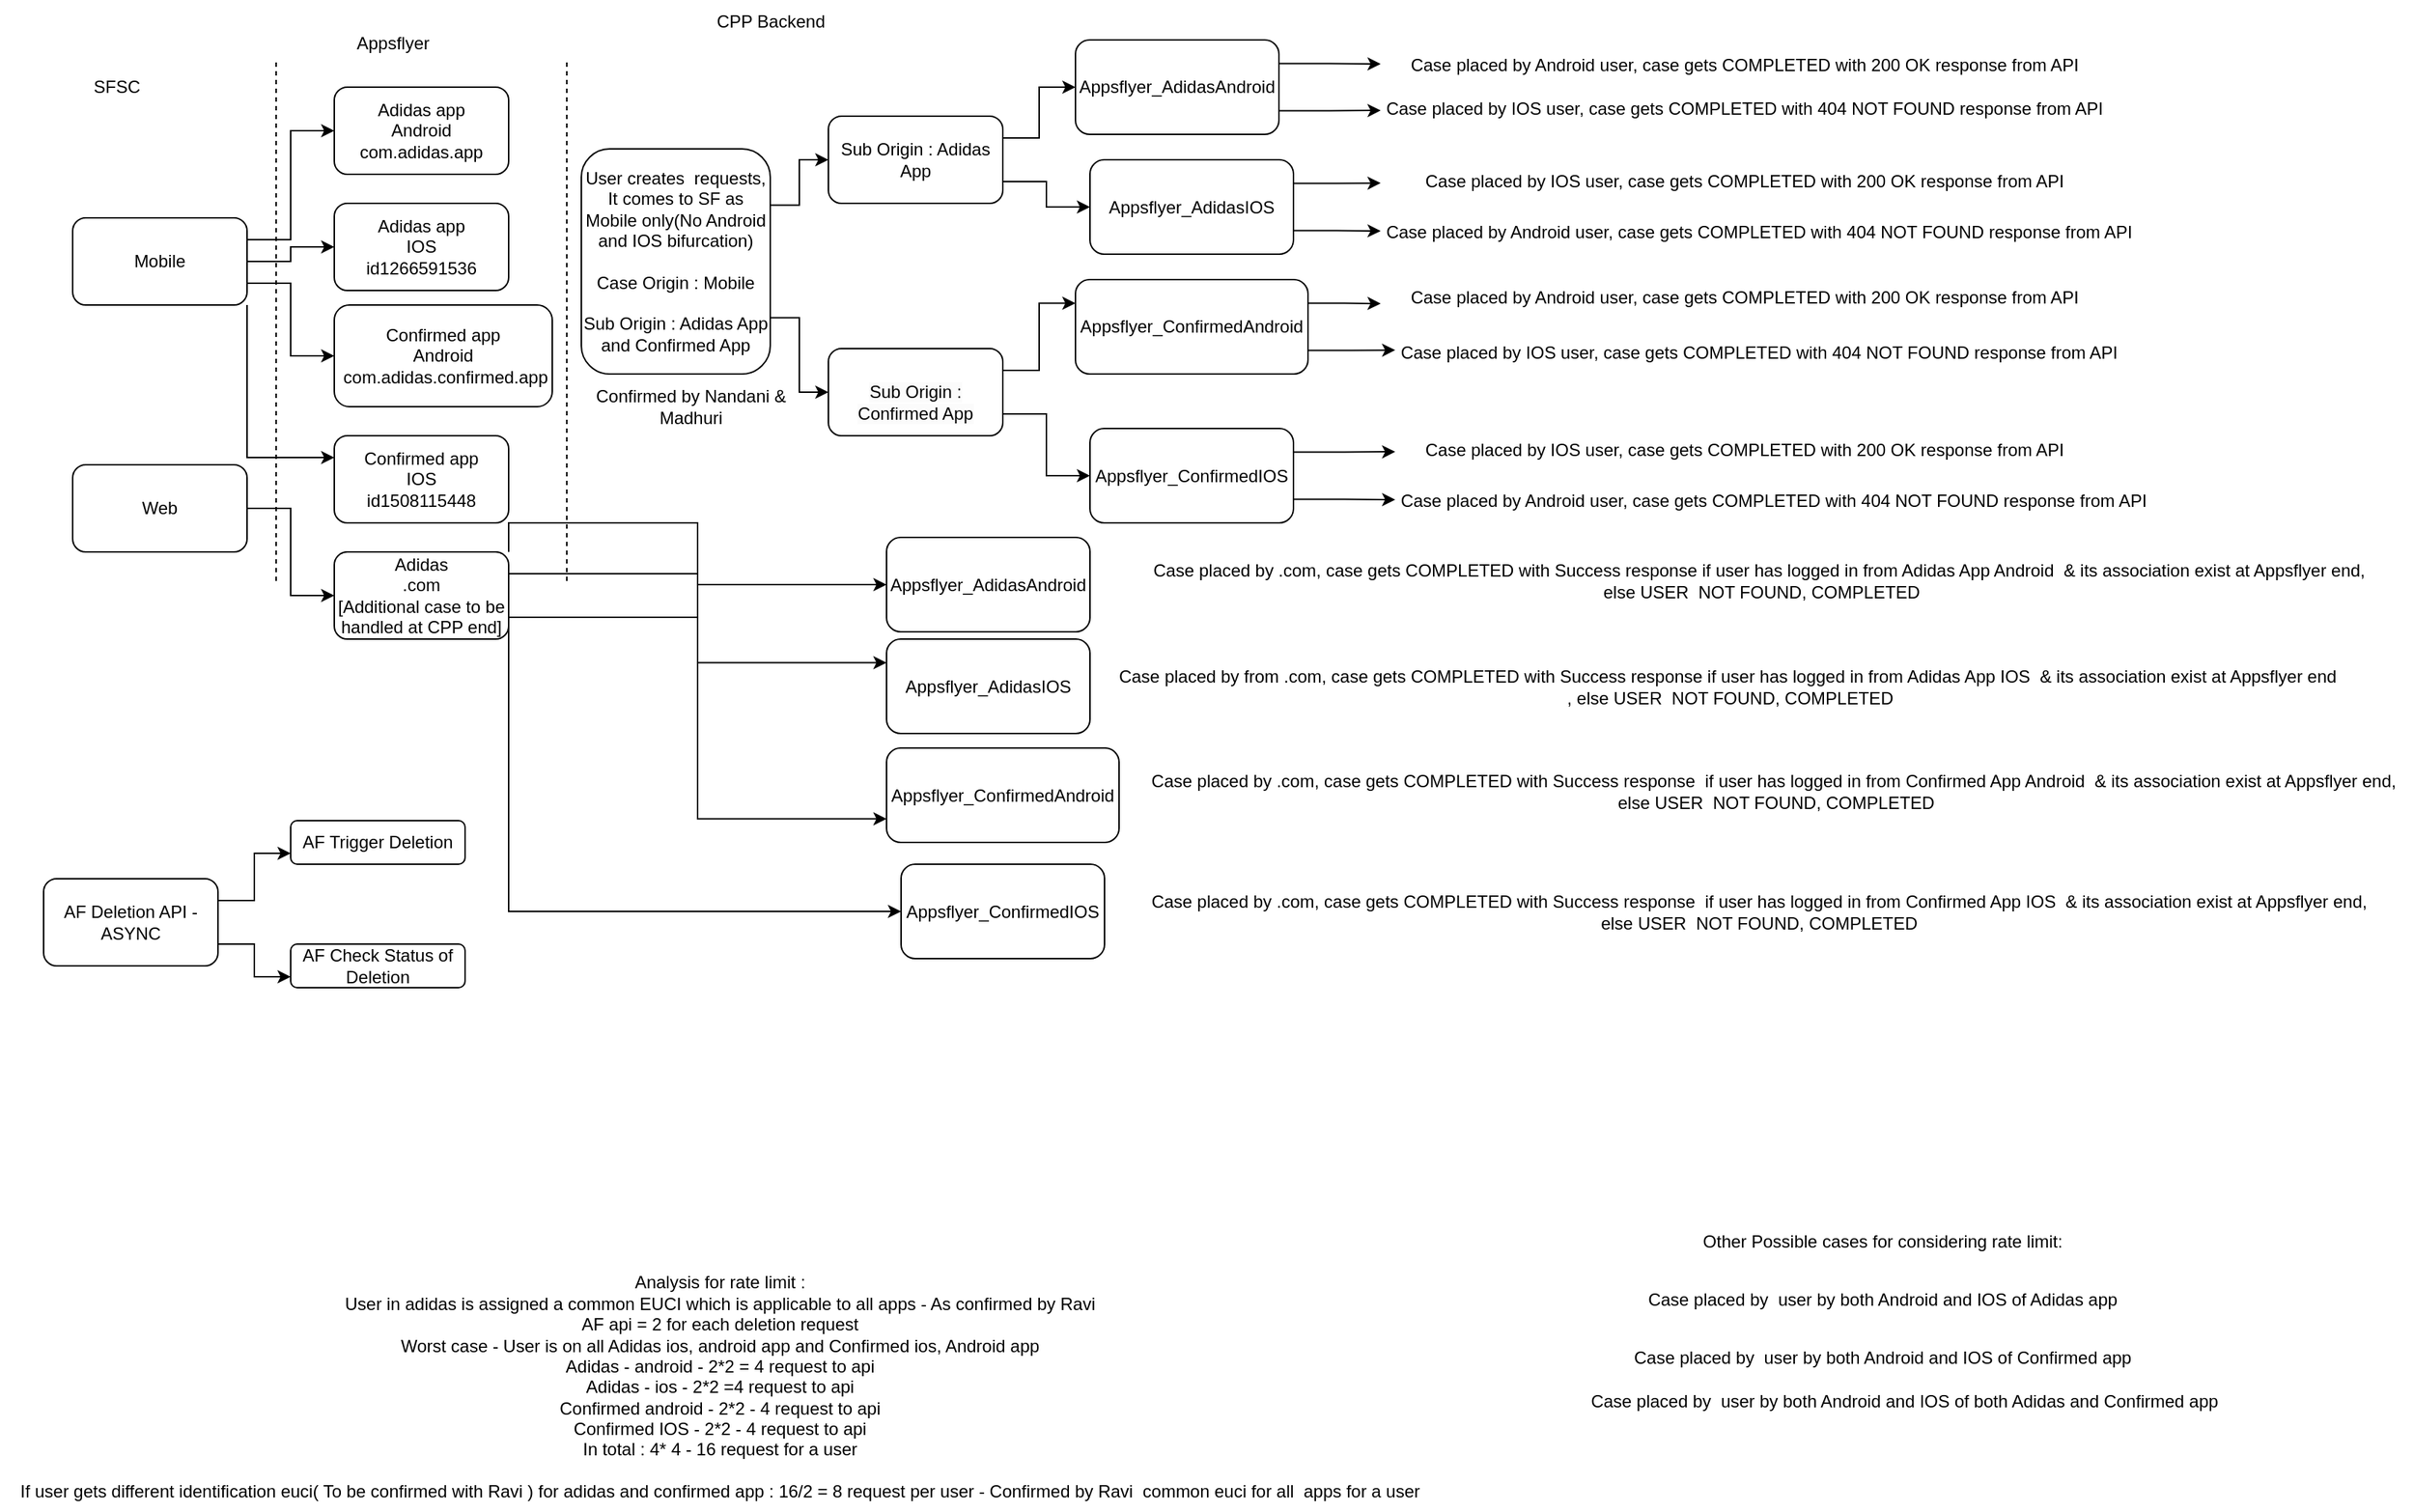 <mxfile version="21.3.7" type="github" pages="2">
  <diagram name="Page-1" id="vQVTWZmMaEB45FMkIQ7d">
    <mxGraphModel dx="2130" dy="1037" grid="1" gridSize="10" guides="1" tooltips="1" connect="1" arrows="1" fold="1" page="1" pageScale="1" pageWidth="3300" pageHeight="4681" math="0" shadow="0">
      <root>
        <mxCell id="0" />
        <mxCell id="1" parent="0" />
        <mxCell id="Y6FfJB46YkExtziJTnNS-12" style="edgeStyle=orthogonalEdgeStyle;rounded=0;orthogonalLoop=1;jettySize=auto;html=1;exitX=1;exitY=0.25;exitDx=0;exitDy=0;entryX=0;entryY=0.5;entryDx=0;entryDy=0;" parent="1" source="Y6FfJB46YkExtziJTnNS-1" target="Y6FfJB46YkExtziJTnNS-4" edge="1">
          <mxGeometry relative="1" as="geometry">
            <mxPoint x="210" y="130" as="targetPoint" />
          </mxGeometry>
        </mxCell>
        <mxCell id="Y6FfJB46YkExtziJTnNS-13" style="edgeStyle=orthogonalEdgeStyle;rounded=0;orthogonalLoop=1;jettySize=auto;html=1;exitX=1;exitY=0.5;exitDx=0;exitDy=0;" parent="1" source="Y6FfJB46YkExtziJTnNS-1" target="Y6FfJB46YkExtziJTnNS-3" edge="1">
          <mxGeometry relative="1" as="geometry" />
        </mxCell>
        <mxCell id="Y6FfJB46YkExtziJTnNS-14" style="edgeStyle=orthogonalEdgeStyle;rounded=0;orthogonalLoop=1;jettySize=auto;html=1;exitX=1;exitY=0.75;exitDx=0;exitDy=0;entryX=0;entryY=0.5;entryDx=0;entryDy=0;" parent="1" source="Y6FfJB46YkExtziJTnNS-1" target="Y6FfJB46YkExtziJTnNS-5" edge="1">
          <mxGeometry relative="1" as="geometry" />
        </mxCell>
        <mxCell id="Y6FfJB46YkExtziJTnNS-15" style="edgeStyle=orthogonalEdgeStyle;rounded=0;orthogonalLoop=1;jettySize=auto;html=1;exitX=1;exitY=1;exitDx=0;exitDy=0;entryX=0;entryY=0.25;entryDx=0;entryDy=0;" parent="1" source="Y6FfJB46YkExtziJTnNS-1" target="Y6FfJB46YkExtziJTnNS-6" edge="1">
          <mxGeometry relative="1" as="geometry" />
        </mxCell>
        <mxCell id="Y6FfJB46YkExtziJTnNS-1" value="Mobile" style="rounded=1;whiteSpace=wrap;html=1;" parent="1" vertex="1">
          <mxGeometry x="60" y="170" width="120" height="60" as="geometry" />
        </mxCell>
        <mxCell id="Y6FfJB46YkExtziJTnNS-16" style="edgeStyle=orthogonalEdgeStyle;rounded=0;orthogonalLoop=1;jettySize=auto;html=1;exitX=1;exitY=0.5;exitDx=0;exitDy=0;" parent="1" source="Y6FfJB46YkExtziJTnNS-2" target="Y6FfJB46YkExtziJTnNS-7" edge="1">
          <mxGeometry relative="1" as="geometry" />
        </mxCell>
        <mxCell id="Y6FfJB46YkExtziJTnNS-2" value="Web" style="rounded=1;whiteSpace=wrap;html=1;" parent="1" vertex="1">
          <mxGeometry x="60" y="340" width="120" height="60" as="geometry" />
        </mxCell>
        <mxCell id="Y6FfJB46YkExtziJTnNS-3" value="Adidas app&lt;br&gt;IOS&lt;br&gt;id1266591536" style="rounded=1;whiteSpace=wrap;html=1;" parent="1" vertex="1">
          <mxGeometry x="240" y="160" width="120" height="60" as="geometry" />
        </mxCell>
        <mxCell id="Y6FfJB46YkExtziJTnNS-4" value="Adidas app&lt;br&gt;Android&lt;br&gt;com.adidas.app" style="rounded=1;whiteSpace=wrap;html=1;" parent="1" vertex="1">
          <mxGeometry x="240" y="80" width="120" height="60" as="geometry" />
        </mxCell>
        <mxCell id="Y6FfJB46YkExtziJTnNS-5" value="Confirmed app&lt;br&gt;Android&lt;br&gt;&amp;nbsp;com.adidas.confirmed.app" style="rounded=1;whiteSpace=wrap;html=1;" parent="1" vertex="1">
          <mxGeometry x="240" y="230" width="150" height="70" as="geometry" />
        </mxCell>
        <mxCell id="Y6FfJB46YkExtziJTnNS-6" value="Confirmed app&lt;br&gt;IOS&lt;br&gt;id1508115448" style="rounded=1;whiteSpace=wrap;html=1;" parent="1" vertex="1">
          <mxGeometry x="240" y="320" width="120" height="60" as="geometry" />
        </mxCell>
        <mxCell id="pKRV5UQxoQtMh8vTWJYj-8" style="edgeStyle=orthogonalEdgeStyle;rounded=0;orthogonalLoop=1;jettySize=auto;html=1;exitX=1;exitY=0;exitDx=0;exitDy=0;entryX=0;entryY=0.5;entryDx=0;entryDy=0;" edge="1" parent="1" source="Y6FfJB46YkExtziJTnNS-7" target="pKRV5UQxoQtMh8vTWJYj-3">
          <mxGeometry relative="1" as="geometry" />
        </mxCell>
        <mxCell id="pKRV5UQxoQtMh8vTWJYj-9" style="edgeStyle=orthogonalEdgeStyle;rounded=0;orthogonalLoop=1;jettySize=auto;html=1;exitX=1;exitY=0.25;exitDx=0;exitDy=0;entryX=0;entryY=0.25;entryDx=0;entryDy=0;" edge="1" parent="1" source="Y6FfJB46YkExtziJTnNS-7" target="pKRV5UQxoQtMh8vTWJYj-4">
          <mxGeometry relative="1" as="geometry" />
        </mxCell>
        <mxCell id="pKRV5UQxoQtMh8vTWJYj-10" style="edgeStyle=orthogonalEdgeStyle;rounded=0;orthogonalLoop=1;jettySize=auto;html=1;exitX=1;exitY=0.75;exitDx=0;exitDy=0;entryX=0;entryY=0.75;entryDx=0;entryDy=0;" edge="1" parent="1" source="Y6FfJB46YkExtziJTnNS-7" target="pKRV5UQxoQtMh8vTWJYj-5">
          <mxGeometry relative="1" as="geometry" />
        </mxCell>
        <mxCell id="pKRV5UQxoQtMh8vTWJYj-11" style="edgeStyle=orthogonalEdgeStyle;rounded=0;orthogonalLoop=1;jettySize=auto;html=1;entryX=0;entryY=0.5;entryDx=0;entryDy=0;" edge="1" parent="1" target="pKRV5UQxoQtMh8vTWJYj-6">
          <mxGeometry relative="1" as="geometry">
            <mxPoint x="360" y="430" as="sourcePoint" />
            <Array as="points">
              <mxPoint x="360" y="647" />
            </Array>
          </mxGeometry>
        </mxCell>
        <mxCell id="Y6FfJB46YkExtziJTnNS-7" value="Adidas&lt;br&gt;.com&lt;br&gt;[Additional case to be handled at CPP end]" style="rounded=1;whiteSpace=wrap;html=1;" parent="1" vertex="1">
          <mxGeometry x="240" y="400" width="120" height="60" as="geometry" />
        </mxCell>
        <mxCell id="Y6FfJB46YkExtziJTnNS-57" style="edgeStyle=orthogonalEdgeStyle;rounded=0;orthogonalLoop=1;jettySize=auto;html=1;exitX=1;exitY=0.25;exitDx=0;exitDy=0;" parent="1" source="Y6FfJB46YkExtziJTnNS-11" edge="1">
          <mxGeometry relative="1" as="geometry">
            <mxPoint x="960" y="64" as="targetPoint" />
          </mxGeometry>
        </mxCell>
        <mxCell id="Y6FfJB46YkExtziJTnNS-59" style="edgeStyle=orthogonalEdgeStyle;rounded=0;orthogonalLoop=1;jettySize=auto;html=1;exitX=1;exitY=0.75;exitDx=0;exitDy=0;" parent="1" source="Y6FfJB46YkExtziJTnNS-11" edge="1">
          <mxGeometry relative="1" as="geometry">
            <mxPoint x="960" y="96" as="targetPoint" />
          </mxGeometry>
        </mxCell>
        <mxCell id="Y6FfJB46YkExtziJTnNS-11" value="Appsflyer_AdidasAndroid" style="rounded=1;whiteSpace=wrap;html=1;" parent="1" vertex="1">
          <mxGeometry x="750" y="47.5" width="140" height="65" as="geometry" />
        </mxCell>
        <mxCell id="Y6FfJB46YkExtziJTnNS-18" value="SFSC" style="text;html=1;align=center;verticalAlign=middle;resizable=0;points=[];autosize=1;strokeColor=none;fillColor=none;" parent="1" vertex="1">
          <mxGeometry x="60" y="65" width="60" height="30" as="geometry" />
        </mxCell>
        <mxCell id="Y6FfJB46YkExtziJTnNS-19" value="Appsflyer" style="text;html=1;align=center;verticalAlign=middle;resizable=0;points=[];autosize=1;strokeColor=none;fillColor=none;" parent="1" vertex="1">
          <mxGeometry x="245" y="35" width="70" height="30" as="geometry" />
        </mxCell>
        <mxCell id="Y6FfJB46YkExtziJTnNS-20" value="CPP Backend" style="text;html=1;align=center;verticalAlign=middle;resizable=0;points=[];autosize=1;strokeColor=none;fillColor=none;" parent="1" vertex="1">
          <mxGeometry x="490" y="20" width="100" height="30" as="geometry" />
        </mxCell>
        <mxCell id="Y6FfJB46YkExtziJTnNS-61" style="edgeStyle=orthogonalEdgeStyle;rounded=0;orthogonalLoop=1;jettySize=auto;html=1;exitX=1;exitY=0.25;exitDx=0;exitDy=0;" parent="1" source="Y6FfJB46YkExtziJTnNS-21" edge="1">
          <mxGeometry relative="1" as="geometry">
            <mxPoint x="960" y="146" as="targetPoint" />
          </mxGeometry>
        </mxCell>
        <mxCell id="Y6FfJB46YkExtziJTnNS-62" style="edgeStyle=orthogonalEdgeStyle;rounded=0;orthogonalLoop=1;jettySize=auto;html=1;exitX=1;exitY=0.75;exitDx=0;exitDy=0;" parent="1" source="Y6FfJB46YkExtziJTnNS-21" edge="1">
          <mxGeometry relative="1" as="geometry">
            <mxPoint x="960" y="179" as="targetPoint" />
          </mxGeometry>
        </mxCell>
        <mxCell id="Y6FfJB46YkExtziJTnNS-21" value="Appsflyer_AdidasIOS" style="rounded=1;whiteSpace=wrap;html=1;" parent="1" vertex="1">
          <mxGeometry x="760" y="130" width="140" height="65" as="geometry" />
        </mxCell>
        <mxCell id="Y6FfJB46YkExtziJTnNS-63" style="edgeStyle=orthogonalEdgeStyle;rounded=0;orthogonalLoop=1;jettySize=auto;html=1;exitX=1;exitY=0.25;exitDx=0;exitDy=0;" parent="1" source="Y6FfJB46YkExtziJTnNS-22" edge="1">
          <mxGeometry relative="1" as="geometry">
            <mxPoint x="960" y="229" as="targetPoint" />
          </mxGeometry>
        </mxCell>
        <mxCell id="Y6FfJB46YkExtziJTnNS-64" style="edgeStyle=orthogonalEdgeStyle;rounded=0;orthogonalLoop=1;jettySize=auto;html=1;exitX=1;exitY=0.75;exitDx=0;exitDy=0;" parent="1" source="Y6FfJB46YkExtziJTnNS-22" edge="1">
          <mxGeometry relative="1" as="geometry">
            <mxPoint x="970" y="261" as="targetPoint" />
          </mxGeometry>
        </mxCell>
        <mxCell id="Y6FfJB46YkExtziJTnNS-22" value="Appsflyer_ConfirmedAndroid" style="rounded=1;whiteSpace=wrap;html=1;" parent="1" vertex="1">
          <mxGeometry x="750" y="212.5" width="160" height="65" as="geometry" />
        </mxCell>
        <mxCell id="Y6FfJB46YkExtziJTnNS-65" style="edgeStyle=orthogonalEdgeStyle;rounded=0;orthogonalLoop=1;jettySize=auto;html=1;exitX=1;exitY=0.25;exitDx=0;exitDy=0;" parent="1" source="Y6FfJB46YkExtziJTnNS-23" edge="1">
          <mxGeometry relative="1" as="geometry">
            <mxPoint x="970" y="331" as="targetPoint" />
          </mxGeometry>
        </mxCell>
        <mxCell id="Y6FfJB46YkExtziJTnNS-66" style="edgeStyle=orthogonalEdgeStyle;rounded=0;orthogonalLoop=1;jettySize=auto;html=1;exitX=1;exitY=0.75;exitDx=0;exitDy=0;" parent="1" source="Y6FfJB46YkExtziJTnNS-23" edge="1">
          <mxGeometry relative="1" as="geometry">
            <mxPoint x="970" y="364" as="targetPoint" />
          </mxGeometry>
        </mxCell>
        <mxCell id="Y6FfJB46YkExtziJTnNS-23" value="Appsflyer_ConfirmedIOS" style="rounded=1;whiteSpace=wrap;html=1;" parent="1" vertex="1">
          <mxGeometry x="760" y="315" width="140" height="65" as="geometry" />
        </mxCell>
        <mxCell id="Y6FfJB46YkExtziJTnNS-46" value="" style="endArrow=none;dashed=1;html=1;rounded=0;" parent="1" edge="1">
          <mxGeometry width="50" height="50" relative="1" as="geometry">
            <mxPoint x="200" y="420" as="sourcePoint" />
            <mxPoint x="200" y="60" as="targetPoint" />
          </mxGeometry>
        </mxCell>
        <mxCell id="Y6FfJB46YkExtziJTnNS-47" value="" style="endArrow=none;dashed=1;html=1;rounded=0;" parent="1" edge="1">
          <mxGeometry width="50" height="50" relative="1" as="geometry">
            <mxPoint x="400" y="420" as="sourcePoint" />
            <mxPoint x="400" y="60" as="targetPoint" />
          </mxGeometry>
        </mxCell>
        <mxCell id="Y6FfJB46YkExtziJTnNS-55" style="edgeStyle=orthogonalEdgeStyle;rounded=0;orthogonalLoop=1;jettySize=auto;html=1;exitX=1;exitY=0.25;exitDx=0;exitDy=0;entryX=0;entryY=0.5;entryDx=0;entryDy=0;" parent="1" source="Y6FfJB46YkExtziJTnNS-48" target="Y6FfJB46YkExtziJTnNS-49" edge="1">
          <mxGeometry relative="1" as="geometry" />
        </mxCell>
        <mxCell id="Y6FfJB46YkExtziJTnNS-56" style="edgeStyle=orthogonalEdgeStyle;rounded=0;orthogonalLoop=1;jettySize=auto;html=1;exitX=1;exitY=0.75;exitDx=0;exitDy=0;entryX=0;entryY=0.5;entryDx=0;entryDy=0;" parent="1" source="Y6FfJB46YkExtziJTnNS-48" target="Y6FfJB46YkExtziJTnNS-50" edge="1">
          <mxGeometry relative="1" as="geometry" />
        </mxCell>
        <mxCell id="Y6FfJB46YkExtziJTnNS-48" value="User creates&amp;nbsp; requests, It comes to SF as Mobile only(No Android and IOS bifurcation)&lt;br&gt;&lt;br&gt;Case Origin : Mobile&lt;br&gt;&lt;br&gt;Sub Origin : Adidas App&lt;br&gt;and Confirmed App" style="rounded=1;whiteSpace=wrap;html=1;" parent="1" vertex="1">
          <mxGeometry x="410" y="122.5" width="130" height="155" as="geometry" />
        </mxCell>
        <mxCell id="Y6FfJB46YkExtziJTnNS-51" style="edgeStyle=orthogonalEdgeStyle;rounded=0;orthogonalLoop=1;jettySize=auto;html=1;exitX=1;exitY=0.25;exitDx=0;exitDy=0;entryX=0;entryY=0.5;entryDx=0;entryDy=0;" parent="1" source="Y6FfJB46YkExtziJTnNS-49" target="Y6FfJB46YkExtziJTnNS-11" edge="1">
          <mxGeometry relative="1" as="geometry" />
        </mxCell>
        <mxCell id="Y6FfJB46YkExtziJTnNS-52" style="edgeStyle=orthogonalEdgeStyle;rounded=0;orthogonalLoop=1;jettySize=auto;html=1;exitX=1;exitY=0.75;exitDx=0;exitDy=0;" parent="1" source="Y6FfJB46YkExtziJTnNS-49" target="Y6FfJB46YkExtziJTnNS-21" edge="1">
          <mxGeometry relative="1" as="geometry" />
        </mxCell>
        <mxCell id="Y6FfJB46YkExtziJTnNS-49" value="Sub Origin : Adidas App" style="rounded=1;whiteSpace=wrap;html=1;" parent="1" vertex="1">
          <mxGeometry x="580" y="100" width="120" height="60" as="geometry" />
        </mxCell>
        <mxCell id="Y6FfJB46YkExtziJTnNS-53" style="edgeStyle=orthogonalEdgeStyle;rounded=0;orthogonalLoop=1;jettySize=auto;html=1;exitX=1;exitY=0.25;exitDx=0;exitDy=0;entryX=0;entryY=0.25;entryDx=0;entryDy=0;" parent="1" source="Y6FfJB46YkExtziJTnNS-50" target="Y6FfJB46YkExtziJTnNS-22" edge="1">
          <mxGeometry relative="1" as="geometry" />
        </mxCell>
        <mxCell id="Y6FfJB46YkExtziJTnNS-54" style="edgeStyle=orthogonalEdgeStyle;rounded=0;orthogonalLoop=1;jettySize=auto;html=1;exitX=1;exitY=0.75;exitDx=0;exitDy=0;entryX=0;entryY=0.5;entryDx=0;entryDy=0;" parent="1" source="Y6FfJB46YkExtziJTnNS-50" target="Y6FfJB46YkExtziJTnNS-23" edge="1">
          <mxGeometry relative="1" as="geometry" />
        </mxCell>
        <mxCell id="Y6FfJB46YkExtziJTnNS-50" value="&lt;br&gt;&lt;span style=&quot;color: rgb(0, 0, 0); font-family: Helvetica; font-size: 12px; font-style: normal; font-variant-ligatures: normal; font-variant-caps: normal; font-weight: 400; letter-spacing: normal; orphans: 2; text-align: center; text-indent: 0px; text-transform: none; widows: 2; word-spacing: 0px; -webkit-text-stroke-width: 0px; background-color: rgb(251, 251, 251); text-decoration-thickness: initial; text-decoration-style: initial; text-decoration-color: initial; float: none; display: inline !important;&quot;&gt;Sub Origin : Confirmed App&lt;/span&gt;&lt;br&gt;" style="rounded=1;whiteSpace=wrap;html=1;" parent="1" vertex="1">
          <mxGeometry x="580" y="260" width="120" height="60" as="geometry" />
        </mxCell>
        <mxCell id="Y6FfJB46YkExtziJTnNS-67" value="Case placed by Android user, case gets COMPLETED with 200 OK response from API" style="text;html=1;align=center;verticalAlign=middle;resizable=0;points=[];autosize=1;strokeColor=none;fillColor=none;" parent="1" vertex="1">
          <mxGeometry x="970" y="50" width="480" height="30" as="geometry" />
        </mxCell>
        <mxCell id="Y6FfJB46YkExtziJTnNS-68" value="Case placed by IOS user, case gets COMPLETED with 404 NOT FOUND response from API" style="text;html=1;align=center;verticalAlign=middle;resizable=0;points=[];autosize=1;strokeColor=none;fillColor=none;" parent="1" vertex="1">
          <mxGeometry x="950" y="80" width="520" height="30" as="geometry" />
        </mxCell>
        <mxCell id="Y6FfJB46YkExtziJTnNS-69" value="Case placed by Android user, case gets COMPLETED with 200 OK response from API" style="text;html=1;align=center;verticalAlign=middle;resizable=0;points=[];autosize=1;strokeColor=none;fillColor=none;" parent="1" vertex="1">
          <mxGeometry x="970" y="210" width="480" height="30" as="geometry" />
        </mxCell>
        <mxCell id="Y6FfJB46YkExtziJTnNS-70" value="Case placed by IOS user, case gets COMPLETED with 200 OK response from API" style="text;html=1;align=center;verticalAlign=middle;resizable=0;points=[];autosize=1;strokeColor=none;fillColor=none;" parent="1" vertex="1">
          <mxGeometry x="980" y="130" width="460" height="30" as="geometry" />
        </mxCell>
        <mxCell id="Y6FfJB46YkExtziJTnNS-71" value="Case placed by IOS user, case gets COMPLETED with 200 OK response from API" style="text;html=1;align=center;verticalAlign=middle;resizable=0;points=[];autosize=1;strokeColor=none;fillColor=none;" parent="1" vertex="1">
          <mxGeometry x="980" y="315" width="460" height="30" as="geometry" />
        </mxCell>
        <mxCell id="Y6FfJB46YkExtziJTnNS-72" value="Case placed by Android user, case gets COMPLETED with 404 NOT FOUND response from API" style="text;html=1;align=center;verticalAlign=middle;resizable=0;points=[];autosize=1;strokeColor=none;fillColor=none;" parent="1" vertex="1">
          <mxGeometry x="950" y="165" width="540" height="30" as="geometry" />
        </mxCell>
        <mxCell id="Y6FfJB46YkExtziJTnNS-73" value="Case placed by IOS user, case gets COMPLETED with 404 NOT FOUND response from API" style="text;html=1;align=center;verticalAlign=middle;resizable=0;points=[];autosize=1;strokeColor=none;fillColor=none;" parent="1" vertex="1">
          <mxGeometry x="960" y="247.5" width="520" height="30" as="geometry" />
        </mxCell>
        <mxCell id="Y6FfJB46YkExtziJTnNS-74" value="Case placed by Android user, case gets COMPLETED with 404 NOT FOUND response from API" style="text;html=1;align=center;verticalAlign=middle;resizable=0;points=[];autosize=1;strokeColor=none;fillColor=none;" parent="1" vertex="1">
          <mxGeometry x="960" y="350" width="540" height="30" as="geometry" />
        </mxCell>
        <mxCell id="Y6FfJB46YkExtziJTnNS-75" value="Case placed by&amp;nbsp; user by both Android and IOS of Adidas app" style="text;html=1;align=center;verticalAlign=middle;resizable=0;points=[];autosize=1;strokeColor=none;fillColor=none;" parent="1" vertex="1">
          <mxGeometry x="1130" y="900" width="350" height="30" as="geometry" />
        </mxCell>
        <mxCell id="Y6FfJB46YkExtziJTnNS-76" value="Case placed by&amp;nbsp; user by both Android and IOS of Confirmed app" style="text;html=1;align=center;verticalAlign=middle;resizable=0;points=[];autosize=1;strokeColor=none;fillColor=none;" parent="1" vertex="1">
          <mxGeometry x="1120" y="940" width="370" height="30" as="geometry" />
        </mxCell>
        <mxCell id="Y6FfJB46YkExtziJTnNS-77" value="Case placed by&amp;nbsp; user by both Android and IOS of both Adidas and Confirmed app" style="text;html=1;align=center;verticalAlign=middle;resizable=0;points=[];autosize=1;strokeColor=none;fillColor=none;" parent="1" vertex="1">
          <mxGeometry x="1090" y="970" width="460" height="30" as="geometry" />
        </mxCell>
        <mxCell id="Y6FfJB46YkExtziJTnNS-78" value="Other Possible cases for considering rate limit:" style="text;html=1;align=center;verticalAlign=middle;resizable=0;points=[];autosize=1;strokeColor=none;fillColor=none;" parent="1" vertex="1">
          <mxGeometry x="1170" y="860" width="270" height="30" as="geometry" />
        </mxCell>
        <mxCell id="Y6FfJB46YkExtziJTnNS-81" value="AF Trigger Deletion" style="rounded=1;whiteSpace=wrap;html=1;" parent="1" vertex="1">
          <mxGeometry x="210" y="585" width="120" height="30" as="geometry" />
        </mxCell>
        <mxCell id="Y6FfJB46YkExtziJTnNS-82" value="AF Check Status of Deletion" style="rounded=1;whiteSpace=wrap;html=1;" parent="1" vertex="1">
          <mxGeometry x="210" y="670" width="120" height="30" as="geometry" />
        </mxCell>
        <mxCell id="Y6FfJB46YkExtziJTnNS-84" style="edgeStyle=orthogonalEdgeStyle;rounded=0;orthogonalLoop=1;jettySize=auto;html=1;exitX=1;exitY=0.25;exitDx=0;exitDy=0;entryX=0;entryY=0.75;entryDx=0;entryDy=0;" parent="1" source="Y6FfJB46YkExtziJTnNS-83" target="Y6FfJB46YkExtziJTnNS-81" edge="1">
          <mxGeometry relative="1" as="geometry" />
        </mxCell>
        <mxCell id="Y6FfJB46YkExtziJTnNS-85" style="edgeStyle=orthogonalEdgeStyle;rounded=0;orthogonalLoop=1;jettySize=auto;html=1;exitX=1;exitY=0.75;exitDx=0;exitDy=0;entryX=0;entryY=0.75;entryDx=0;entryDy=0;" parent="1" source="Y6FfJB46YkExtziJTnNS-83" target="Y6FfJB46YkExtziJTnNS-82" edge="1">
          <mxGeometry relative="1" as="geometry" />
        </mxCell>
        <mxCell id="Y6FfJB46YkExtziJTnNS-83" value="AF Deletion API - ASYNC" style="rounded=1;whiteSpace=wrap;html=1;" parent="1" vertex="1">
          <mxGeometry x="40" y="625" width="120" height="60" as="geometry" />
        </mxCell>
        <mxCell id="Y6FfJB46YkExtziJTnNS-86" value="Analysis for rate limit :&lt;br&gt;User in adidas is assigned a common EUCI which is applicable to all apps - As confirmed by Ravi&lt;br&gt;AF api = 2 for each deletion request&lt;br&gt;Worst case - User is on all Adidas ios, android app and Confirmed ios, Android app&lt;br&gt;Adidas - android - 2*2 = 4 request to api&lt;br&gt;Adidas - ios - 2*2 =4 request to api&lt;br&gt;Confirmed android - 2*2 - 4 request to api&lt;br&gt;Confirmed IOS - 2*2 - 4 request to api&lt;br&gt;In total : 4* 4 - 16 request for a user&lt;br&gt;&lt;br&gt;If user gets different identification euci( To be confirmed with Ravi ) for adidas and confirmed app : 16/2 = 8 request per user - Confirmed by Ravi&amp;nbsp; common euci for all&amp;nbsp; apps for a user" style="text;html=1;align=center;verticalAlign=middle;resizable=0;points=[];autosize=1;strokeColor=none;fillColor=none;" parent="1" vertex="1">
          <mxGeometry x="10" y="890" width="990" height="170" as="geometry" />
        </mxCell>
        <mxCell id="Y6FfJB46YkExtziJTnNS-87" value="Confirmed by Nandani &amp;amp;&lt;br&gt;Madhuri" style="text;html=1;align=center;verticalAlign=middle;resizable=0;points=[];autosize=1;strokeColor=none;fillColor=none;" parent="1" vertex="1">
          <mxGeometry x="410" y="280" width="150" height="40" as="geometry" />
        </mxCell>
        <mxCell id="pKRV5UQxoQtMh8vTWJYj-3" value="Appsflyer_AdidasAndroid" style="rounded=1;whiteSpace=wrap;html=1;" vertex="1" parent="1">
          <mxGeometry x="620" y="390" width="140" height="65" as="geometry" />
        </mxCell>
        <mxCell id="pKRV5UQxoQtMh8vTWJYj-4" value="Appsflyer_AdidasIOS" style="rounded=1;whiteSpace=wrap;html=1;" vertex="1" parent="1">
          <mxGeometry x="620" y="460" width="140" height="65" as="geometry" />
        </mxCell>
        <mxCell id="pKRV5UQxoQtMh8vTWJYj-5" value="Appsflyer_ConfirmedAndroid" style="rounded=1;whiteSpace=wrap;html=1;" vertex="1" parent="1">
          <mxGeometry x="620" y="535" width="160" height="65" as="geometry" />
        </mxCell>
        <mxCell id="pKRV5UQxoQtMh8vTWJYj-6" value="Appsflyer_ConfirmedIOS" style="rounded=1;whiteSpace=wrap;html=1;" vertex="1" parent="1">
          <mxGeometry x="630" y="615" width="140" height="65" as="geometry" />
        </mxCell>
        <mxCell id="pKRV5UQxoQtMh8vTWJYj-12" value="Case placed by .com, case gets COMPLETED with Success response if user has logged in from Adidas App Android&amp;nbsp; &amp;amp; its association exist at Appsflyer end,&lt;br&gt;&amp;nbsp;else USER&amp;nbsp; NOT FOUND, COMPLETED" style="text;html=1;align=center;verticalAlign=middle;resizable=0;points=[];autosize=1;strokeColor=none;fillColor=none;" vertex="1" parent="1">
          <mxGeometry x="790" y="400" width="860" height="40" as="geometry" />
        </mxCell>
        <mxCell id="pKRV5UQxoQtMh8vTWJYj-15" value="Case placed by from .com, case gets COMPLETED with Success response&amp;nbsp;if user has logged in from Adidas App IOS&amp;nbsp; &amp;amp; its association exist at Appsflyer end&amp;nbsp;&lt;br&gt;, else USER&amp;nbsp; NOT FOUND, COMPLETED" style="text;html=1;align=center;verticalAlign=middle;resizable=0;points=[];autosize=1;strokeColor=none;fillColor=none;" vertex="1" parent="1">
          <mxGeometry x="770" y="472.5" width="860" height="40" as="geometry" />
        </mxCell>
        <mxCell id="pKRV5UQxoQtMh8vTWJYj-16" value="Case placed by .com, case gets COMPLETED with Success response&amp;nbsp;&amp;nbsp;if user has logged in from Confirmed App Android&amp;nbsp; &amp;amp; its association exist at Appsflyer end,&lt;br&gt;&amp;nbsp;else USER&amp;nbsp; NOT FOUND, COMPLETED" style="text;html=1;align=center;verticalAlign=middle;resizable=0;points=[];autosize=1;strokeColor=none;fillColor=none;" vertex="1" parent="1">
          <mxGeometry x="790" y="545" width="880" height="40" as="geometry" />
        </mxCell>
        <mxCell id="pKRV5UQxoQtMh8vTWJYj-17" value="Case placed by .com, case gets COMPLETED with Success response&amp;nbsp;&amp;nbsp;if user has logged in from Confirmed App IOS&amp;nbsp; &amp;amp; its association exist at Appsflyer end, &lt;br&gt;else USER&amp;nbsp; NOT FOUND, COMPLETED" style="text;html=1;align=center;verticalAlign=middle;resizable=0;points=[];autosize=1;strokeColor=none;fillColor=none;" vertex="1" parent="1">
          <mxGeometry x="790" y="627.5" width="860" height="40" as="geometry" />
        </mxCell>
      </root>
    </mxGraphModel>
  </diagram>
  <diagram name="Final Appsflyer design" id="Moe16UgiJNLYZEZBSmC4">
    <mxGraphModel dx="1034" dy="438" grid="1" gridSize="10" guides="1" tooltips="1" connect="1" arrows="1" fold="1" page="1" pageScale="1" pageWidth="3300" pageHeight="4681" math="0" shadow="0">
      <root>
        <mxCell id="uZLCGt_oduSW7A42QKh0-0" />
        <mxCell id="uZLCGt_oduSW7A42QKh0-1" parent="uZLCGt_oduSW7A42QKh0-0" />
        <mxCell id="uZLCGt_oduSW7A42QKh0-2" style="edgeStyle=orthogonalEdgeStyle;rounded=0;orthogonalLoop=1;jettySize=auto;html=1;exitX=1;exitY=0.25;exitDx=0;exitDy=0;entryX=0;entryY=0.5;entryDx=0;entryDy=0;" edge="1" parent="uZLCGt_oduSW7A42QKh0-1" source="uZLCGt_oduSW7A42QKh0-6" target="uZLCGt_oduSW7A42QKh0-10">
          <mxGeometry relative="1" as="geometry">
            <mxPoint x="210" y="130" as="targetPoint" />
          </mxGeometry>
        </mxCell>
        <mxCell id="uZLCGt_oduSW7A42QKh0-3" style="edgeStyle=orthogonalEdgeStyle;rounded=0;orthogonalLoop=1;jettySize=auto;html=1;exitX=1;exitY=0.5;exitDx=0;exitDy=0;" edge="1" parent="uZLCGt_oduSW7A42QKh0-1" source="uZLCGt_oduSW7A42QKh0-6" target="uZLCGt_oduSW7A42QKh0-9">
          <mxGeometry relative="1" as="geometry" />
        </mxCell>
        <mxCell id="uZLCGt_oduSW7A42QKh0-4" style="edgeStyle=orthogonalEdgeStyle;rounded=0;orthogonalLoop=1;jettySize=auto;html=1;exitX=1;exitY=0.75;exitDx=0;exitDy=0;entryX=0;entryY=0.5;entryDx=0;entryDy=0;" edge="1" parent="uZLCGt_oduSW7A42QKh0-1" source="uZLCGt_oduSW7A42QKh0-6" target="uZLCGt_oduSW7A42QKh0-11">
          <mxGeometry relative="1" as="geometry" />
        </mxCell>
        <mxCell id="uZLCGt_oduSW7A42QKh0-5" style="edgeStyle=orthogonalEdgeStyle;rounded=0;orthogonalLoop=1;jettySize=auto;html=1;exitX=1;exitY=1;exitDx=0;exitDy=0;entryX=0;entryY=0.25;entryDx=0;entryDy=0;" edge="1" parent="uZLCGt_oduSW7A42QKh0-1" source="uZLCGt_oduSW7A42QKh0-6" target="uZLCGt_oduSW7A42QKh0-12">
          <mxGeometry relative="1" as="geometry" />
        </mxCell>
        <mxCell id="uZLCGt_oduSW7A42QKh0-6" value="Mobile" style="rounded=1;whiteSpace=wrap;html=1;" vertex="1" parent="uZLCGt_oduSW7A42QKh0-1">
          <mxGeometry x="60" y="170" width="120" height="60" as="geometry" />
        </mxCell>
        <mxCell id="uZLCGt_oduSW7A42QKh0-7" style="edgeStyle=orthogonalEdgeStyle;rounded=0;orthogonalLoop=1;jettySize=auto;html=1;exitX=1;exitY=0.5;exitDx=0;exitDy=0;" edge="1" parent="uZLCGt_oduSW7A42QKh0-1" source="uZLCGt_oduSW7A42QKh0-8" target="uZLCGt_oduSW7A42QKh0-13">
          <mxGeometry relative="1" as="geometry" />
        </mxCell>
        <mxCell id="uZLCGt_oduSW7A42QKh0-8" value="Web" style="rounded=1;whiteSpace=wrap;html=1;" vertex="1" parent="uZLCGt_oduSW7A42QKh0-1">
          <mxGeometry x="60" y="340" width="120" height="60" as="geometry" />
        </mxCell>
        <mxCell id="uZLCGt_oduSW7A42QKh0-9" value="Adidas app&lt;br&gt;IOS&lt;br&gt;id1266591536" style="rounded=1;whiteSpace=wrap;html=1;" vertex="1" parent="uZLCGt_oduSW7A42QKh0-1">
          <mxGeometry x="240" y="160" width="120" height="60" as="geometry" />
        </mxCell>
        <mxCell id="uZLCGt_oduSW7A42QKh0-10" value="Adidas app&lt;br&gt;Android&lt;br&gt;com.adidas.app" style="rounded=1;whiteSpace=wrap;html=1;" vertex="1" parent="uZLCGt_oduSW7A42QKh0-1">
          <mxGeometry x="240" y="80" width="120" height="60" as="geometry" />
        </mxCell>
        <mxCell id="uZLCGt_oduSW7A42QKh0-11" value="Confirmed app&lt;br&gt;Android&lt;br&gt;&amp;nbsp;com.adidas.confirmed.app" style="rounded=1;whiteSpace=wrap;html=1;" vertex="1" parent="uZLCGt_oduSW7A42QKh0-1">
          <mxGeometry x="240" y="230" width="150" height="70" as="geometry" />
        </mxCell>
        <mxCell id="uZLCGt_oduSW7A42QKh0-12" value="Confirmed app&lt;br&gt;IOS&lt;br&gt;id1508115448" style="rounded=1;whiteSpace=wrap;html=1;" vertex="1" parent="uZLCGt_oduSW7A42QKh0-1">
          <mxGeometry x="240" y="320" width="120" height="60" as="geometry" />
        </mxCell>
        <mxCell id="uZLCGt_oduSW7A42QKh0-13" value="Adidas&lt;br&gt;.com&lt;br&gt;Not in Picture now" style="rounded=1;whiteSpace=wrap;html=1;" vertex="1" parent="uZLCGt_oduSW7A42QKh0-1">
          <mxGeometry x="240" y="400" width="120" height="60" as="geometry" />
        </mxCell>
        <mxCell id="uZLCGt_oduSW7A42QKh0-14" style="edgeStyle=orthogonalEdgeStyle;rounded=0;orthogonalLoop=1;jettySize=auto;html=1;exitX=1;exitY=0.25;exitDx=0;exitDy=0;" edge="1" parent="uZLCGt_oduSW7A42QKh0-1" source="uZLCGt_oduSW7A42QKh0-16">
          <mxGeometry relative="1" as="geometry">
            <mxPoint x="960" y="64" as="targetPoint" />
          </mxGeometry>
        </mxCell>
        <mxCell id="uZLCGt_oduSW7A42QKh0-15" style="edgeStyle=orthogonalEdgeStyle;rounded=0;orthogonalLoop=1;jettySize=auto;html=1;exitX=1;exitY=0.75;exitDx=0;exitDy=0;" edge="1" parent="uZLCGt_oduSW7A42QKh0-1" source="uZLCGt_oduSW7A42QKh0-16">
          <mxGeometry relative="1" as="geometry">
            <mxPoint x="960" y="96" as="targetPoint" />
          </mxGeometry>
        </mxCell>
        <mxCell id="uZLCGt_oduSW7A42QKh0-16" value="Appsflyer_AdidasAndroid" style="rounded=1;whiteSpace=wrap;html=1;" vertex="1" parent="uZLCGt_oduSW7A42QKh0-1">
          <mxGeometry x="750" y="47.5" width="140" height="65" as="geometry" />
        </mxCell>
        <mxCell id="uZLCGt_oduSW7A42QKh0-17" value="SFSC" style="text;html=1;align=center;verticalAlign=middle;resizable=0;points=[];autosize=1;strokeColor=none;fillColor=none;" vertex="1" parent="uZLCGt_oduSW7A42QKh0-1">
          <mxGeometry x="60" y="65" width="60" height="30" as="geometry" />
        </mxCell>
        <mxCell id="uZLCGt_oduSW7A42QKh0-18" value="Appsflyer" style="text;html=1;align=center;verticalAlign=middle;resizable=0;points=[];autosize=1;strokeColor=none;fillColor=none;" vertex="1" parent="uZLCGt_oduSW7A42QKh0-1">
          <mxGeometry x="245" y="35" width="70" height="30" as="geometry" />
        </mxCell>
        <mxCell id="uZLCGt_oduSW7A42QKh0-19" value="CPP Backend" style="text;html=1;align=center;verticalAlign=middle;resizable=0;points=[];autosize=1;strokeColor=none;fillColor=none;" vertex="1" parent="uZLCGt_oduSW7A42QKh0-1">
          <mxGeometry x="490" y="20" width="100" height="30" as="geometry" />
        </mxCell>
        <mxCell id="uZLCGt_oduSW7A42QKh0-20" style="edgeStyle=orthogonalEdgeStyle;rounded=0;orthogonalLoop=1;jettySize=auto;html=1;exitX=1;exitY=0.25;exitDx=0;exitDy=0;" edge="1" parent="uZLCGt_oduSW7A42QKh0-1" source="uZLCGt_oduSW7A42QKh0-22">
          <mxGeometry relative="1" as="geometry">
            <mxPoint x="960" y="146" as="targetPoint" />
          </mxGeometry>
        </mxCell>
        <mxCell id="uZLCGt_oduSW7A42QKh0-21" style="edgeStyle=orthogonalEdgeStyle;rounded=0;orthogonalLoop=1;jettySize=auto;html=1;exitX=1;exitY=0.75;exitDx=0;exitDy=0;" edge="1" parent="uZLCGt_oduSW7A42QKh0-1" source="uZLCGt_oduSW7A42QKh0-22">
          <mxGeometry relative="1" as="geometry">
            <mxPoint x="960" y="179" as="targetPoint" />
          </mxGeometry>
        </mxCell>
        <mxCell id="uZLCGt_oduSW7A42QKh0-22" value="Appsflyer_AdidasIOS" style="rounded=1;whiteSpace=wrap;html=1;" vertex="1" parent="uZLCGt_oduSW7A42QKh0-1">
          <mxGeometry x="760" y="130" width="140" height="65" as="geometry" />
        </mxCell>
        <mxCell id="uZLCGt_oduSW7A42QKh0-23" style="edgeStyle=orthogonalEdgeStyle;rounded=0;orthogonalLoop=1;jettySize=auto;html=1;exitX=1;exitY=0.25;exitDx=0;exitDy=0;" edge="1" parent="uZLCGt_oduSW7A42QKh0-1" source="uZLCGt_oduSW7A42QKh0-25">
          <mxGeometry relative="1" as="geometry">
            <mxPoint x="960" y="229" as="targetPoint" />
          </mxGeometry>
        </mxCell>
        <mxCell id="uZLCGt_oduSW7A42QKh0-24" style="edgeStyle=orthogonalEdgeStyle;rounded=0;orthogonalLoop=1;jettySize=auto;html=1;exitX=1;exitY=0.75;exitDx=0;exitDy=0;" edge="1" parent="uZLCGt_oduSW7A42QKh0-1" source="uZLCGt_oduSW7A42QKh0-25">
          <mxGeometry relative="1" as="geometry">
            <mxPoint x="970" y="261" as="targetPoint" />
          </mxGeometry>
        </mxCell>
        <mxCell id="uZLCGt_oduSW7A42QKh0-25" value="Appsflyer_ConfirmedAndroid" style="rounded=1;whiteSpace=wrap;html=1;" vertex="1" parent="uZLCGt_oduSW7A42QKh0-1">
          <mxGeometry x="750" y="212.5" width="160" height="65" as="geometry" />
        </mxCell>
        <mxCell id="uZLCGt_oduSW7A42QKh0-26" style="edgeStyle=orthogonalEdgeStyle;rounded=0;orthogonalLoop=1;jettySize=auto;html=1;exitX=1;exitY=0.25;exitDx=0;exitDy=0;" edge="1" parent="uZLCGt_oduSW7A42QKh0-1" source="uZLCGt_oduSW7A42QKh0-28">
          <mxGeometry relative="1" as="geometry">
            <mxPoint x="970" y="331" as="targetPoint" />
          </mxGeometry>
        </mxCell>
        <mxCell id="uZLCGt_oduSW7A42QKh0-27" style="edgeStyle=orthogonalEdgeStyle;rounded=0;orthogonalLoop=1;jettySize=auto;html=1;exitX=1;exitY=0.75;exitDx=0;exitDy=0;" edge="1" parent="uZLCGt_oduSW7A42QKh0-1" source="uZLCGt_oduSW7A42QKh0-28">
          <mxGeometry relative="1" as="geometry">
            <mxPoint x="970" y="364" as="targetPoint" />
          </mxGeometry>
        </mxCell>
        <mxCell id="uZLCGt_oduSW7A42QKh0-28" value="Appsflyer_ConfirmedIOS" style="rounded=1;whiteSpace=wrap;html=1;" vertex="1" parent="uZLCGt_oduSW7A42QKh0-1">
          <mxGeometry x="760" y="315" width="140" height="65" as="geometry" />
        </mxCell>
        <mxCell id="uZLCGt_oduSW7A42QKh0-29" value="" style="endArrow=none;dashed=1;html=1;rounded=0;" edge="1" parent="uZLCGt_oduSW7A42QKh0-1">
          <mxGeometry width="50" height="50" relative="1" as="geometry">
            <mxPoint x="200" y="420" as="sourcePoint" />
            <mxPoint x="200" y="60" as="targetPoint" />
          </mxGeometry>
        </mxCell>
        <mxCell id="uZLCGt_oduSW7A42QKh0-30" value="" style="endArrow=none;dashed=1;html=1;rounded=0;" edge="1" parent="uZLCGt_oduSW7A42QKh0-1">
          <mxGeometry width="50" height="50" relative="1" as="geometry">
            <mxPoint x="400" y="420" as="sourcePoint" />
            <mxPoint x="400" y="60" as="targetPoint" />
          </mxGeometry>
        </mxCell>
        <mxCell id="uZLCGt_oduSW7A42QKh0-31" style="edgeStyle=orthogonalEdgeStyle;rounded=0;orthogonalLoop=1;jettySize=auto;html=1;exitX=1;exitY=0.25;exitDx=0;exitDy=0;entryX=0;entryY=0.5;entryDx=0;entryDy=0;" edge="1" parent="uZLCGt_oduSW7A42QKh0-1" source="uZLCGt_oduSW7A42QKh0-33" target="uZLCGt_oduSW7A42QKh0-36">
          <mxGeometry relative="1" as="geometry" />
        </mxCell>
        <mxCell id="uZLCGt_oduSW7A42QKh0-32" style="edgeStyle=orthogonalEdgeStyle;rounded=0;orthogonalLoop=1;jettySize=auto;html=1;exitX=1;exitY=0.75;exitDx=0;exitDy=0;entryX=0;entryY=0.5;entryDx=0;entryDy=0;" edge="1" parent="uZLCGt_oduSW7A42QKh0-1" source="uZLCGt_oduSW7A42QKh0-33" target="uZLCGt_oduSW7A42QKh0-39">
          <mxGeometry relative="1" as="geometry" />
        </mxCell>
        <mxCell id="uZLCGt_oduSW7A42QKh0-33" value="User creates&amp;nbsp; requests, It comes to SF as Mobile only(No Android and IOS bifurcation)&lt;br&gt;&lt;br&gt;Case Origin : Mobile&lt;br&gt;&lt;br&gt;Sub Origin : Adidas App&lt;br&gt;and Confirmed App" style="rounded=1;whiteSpace=wrap;html=1;" vertex="1" parent="uZLCGt_oduSW7A42QKh0-1">
          <mxGeometry x="410" y="122.5" width="130" height="155" as="geometry" />
        </mxCell>
        <mxCell id="uZLCGt_oduSW7A42QKh0-34" style="edgeStyle=orthogonalEdgeStyle;rounded=0;orthogonalLoop=1;jettySize=auto;html=1;exitX=1;exitY=0.25;exitDx=0;exitDy=0;entryX=0;entryY=0.5;entryDx=0;entryDy=0;" edge="1" parent="uZLCGt_oduSW7A42QKh0-1" source="uZLCGt_oduSW7A42QKh0-36" target="uZLCGt_oduSW7A42QKh0-16">
          <mxGeometry relative="1" as="geometry" />
        </mxCell>
        <mxCell id="uZLCGt_oduSW7A42QKh0-35" style="edgeStyle=orthogonalEdgeStyle;rounded=0;orthogonalLoop=1;jettySize=auto;html=1;exitX=1;exitY=0.75;exitDx=0;exitDy=0;" edge="1" parent="uZLCGt_oduSW7A42QKh0-1" source="uZLCGt_oduSW7A42QKh0-36" target="uZLCGt_oduSW7A42QKh0-22">
          <mxGeometry relative="1" as="geometry" />
        </mxCell>
        <mxCell id="uZLCGt_oduSW7A42QKh0-36" value="Sub Origin : Adidas App" style="rounded=1;whiteSpace=wrap;html=1;" vertex="1" parent="uZLCGt_oduSW7A42QKh0-1">
          <mxGeometry x="580" y="100" width="120" height="60" as="geometry" />
        </mxCell>
        <mxCell id="uZLCGt_oduSW7A42QKh0-37" style="edgeStyle=orthogonalEdgeStyle;rounded=0;orthogonalLoop=1;jettySize=auto;html=1;exitX=1;exitY=0.25;exitDx=0;exitDy=0;entryX=0;entryY=0.25;entryDx=0;entryDy=0;" edge="1" parent="uZLCGt_oduSW7A42QKh0-1" source="uZLCGt_oduSW7A42QKh0-39" target="uZLCGt_oduSW7A42QKh0-25">
          <mxGeometry relative="1" as="geometry" />
        </mxCell>
        <mxCell id="uZLCGt_oduSW7A42QKh0-38" style="edgeStyle=orthogonalEdgeStyle;rounded=0;orthogonalLoop=1;jettySize=auto;html=1;exitX=1;exitY=0.75;exitDx=0;exitDy=0;entryX=0;entryY=0.5;entryDx=0;entryDy=0;" edge="1" parent="uZLCGt_oduSW7A42QKh0-1" source="uZLCGt_oduSW7A42QKh0-39" target="uZLCGt_oduSW7A42QKh0-28">
          <mxGeometry relative="1" as="geometry" />
        </mxCell>
        <mxCell id="uZLCGt_oduSW7A42QKh0-39" value="&lt;br&gt;&lt;span style=&quot;color: rgb(0, 0, 0); font-family: Helvetica; font-size: 12px; font-style: normal; font-variant-ligatures: normal; font-variant-caps: normal; font-weight: 400; letter-spacing: normal; orphans: 2; text-align: center; text-indent: 0px; text-transform: none; widows: 2; word-spacing: 0px; -webkit-text-stroke-width: 0px; background-color: rgb(251, 251, 251); text-decoration-thickness: initial; text-decoration-style: initial; text-decoration-color: initial; float: none; display: inline !important;&quot;&gt;Sub Origin : Confirmed App&lt;/span&gt;&lt;br&gt;" style="rounded=1;whiteSpace=wrap;html=1;" vertex="1" parent="uZLCGt_oduSW7A42QKh0-1">
          <mxGeometry x="580" y="260" width="120" height="60" as="geometry" />
        </mxCell>
        <mxCell id="uZLCGt_oduSW7A42QKh0-40" value="Case placed by Android user, case gets COMPLETED with 200 OK response from API" style="text;html=1;align=center;verticalAlign=middle;resizable=0;points=[];autosize=1;strokeColor=none;fillColor=none;" vertex="1" parent="uZLCGt_oduSW7A42QKh0-1">
          <mxGeometry x="970" y="50" width="480" height="30" as="geometry" />
        </mxCell>
        <mxCell id="uZLCGt_oduSW7A42QKh0-41" value="Case placed by IOS user, case gets COMPLETED with 404 NOT FOUND response from API" style="text;html=1;align=center;verticalAlign=middle;resizable=0;points=[];autosize=1;strokeColor=none;fillColor=none;" vertex="1" parent="uZLCGt_oduSW7A42QKh0-1">
          <mxGeometry x="950" y="80" width="520" height="30" as="geometry" />
        </mxCell>
        <mxCell id="uZLCGt_oduSW7A42QKh0-42" value="Case placed by Android user, case gets COMPLETED with 200 OK response from API" style="text;html=1;align=center;verticalAlign=middle;resizable=0;points=[];autosize=1;strokeColor=none;fillColor=none;" vertex="1" parent="uZLCGt_oduSW7A42QKh0-1">
          <mxGeometry x="970" y="210" width="480" height="30" as="geometry" />
        </mxCell>
        <mxCell id="uZLCGt_oduSW7A42QKh0-43" value="Case placed by IOS user, case gets COMPLETED with 200 OK response from API" style="text;html=1;align=center;verticalAlign=middle;resizable=0;points=[];autosize=1;strokeColor=none;fillColor=none;" vertex="1" parent="uZLCGt_oduSW7A42QKh0-1">
          <mxGeometry x="980" y="130" width="460" height="30" as="geometry" />
        </mxCell>
        <mxCell id="uZLCGt_oduSW7A42QKh0-44" value="Case placed by IOS user, case gets COMPLETED with 200 OK response from API" style="text;html=1;align=center;verticalAlign=middle;resizable=0;points=[];autosize=1;strokeColor=none;fillColor=none;" vertex="1" parent="uZLCGt_oduSW7A42QKh0-1">
          <mxGeometry x="980" y="315" width="460" height="30" as="geometry" />
        </mxCell>
        <mxCell id="uZLCGt_oduSW7A42QKh0-45" value="Case placed by Android user, case gets COMPLETED with 404 NOT FOUND response from API" style="text;html=1;align=center;verticalAlign=middle;resizable=0;points=[];autosize=1;strokeColor=none;fillColor=none;" vertex="1" parent="uZLCGt_oduSW7A42QKh0-1">
          <mxGeometry x="950" y="165" width="540" height="30" as="geometry" />
        </mxCell>
        <mxCell id="uZLCGt_oduSW7A42QKh0-46" value="Case placed by IOS user, case gets COMPLETED with 404 NOT FOUND response from API" style="text;html=1;align=center;verticalAlign=middle;resizable=0;points=[];autosize=1;strokeColor=none;fillColor=none;" vertex="1" parent="uZLCGt_oduSW7A42QKh0-1">
          <mxGeometry x="960" y="247.5" width="520" height="30" as="geometry" />
        </mxCell>
        <mxCell id="uZLCGt_oduSW7A42QKh0-47" value="Case placed by Android user, case gets COMPLETED with 404 NOT FOUND response from API" style="text;html=1;align=center;verticalAlign=middle;resizable=0;points=[];autosize=1;strokeColor=none;fillColor=none;" vertex="1" parent="uZLCGt_oduSW7A42QKh0-1">
          <mxGeometry x="960" y="350" width="540" height="30" as="geometry" />
        </mxCell>
        <mxCell id="uZLCGt_oduSW7A42QKh0-52" value="AF Trigger Deletion" style="rounded=1;whiteSpace=wrap;html=1;" vertex="1" parent="uZLCGt_oduSW7A42QKh0-1">
          <mxGeometry x="800" y="450" width="120" height="30" as="geometry" />
        </mxCell>
        <mxCell id="uZLCGt_oduSW7A42QKh0-53" value="AF Check Status of Deletion" style="rounded=1;whiteSpace=wrap;html=1;" vertex="1" parent="uZLCGt_oduSW7A42QKh0-1">
          <mxGeometry x="800" y="515" width="120" height="30" as="geometry" />
        </mxCell>
        <mxCell id="uZLCGt_oduSW7A42QKh0-54" style="edgeStyle=orthogonalEdgeStyle;rounded=0;orthogonalLoop=1;jettySize=auto;html=1;exitX=1;exitY=0.25;exitDx=0;exitDy=0;entryX=0;entryY=0.75;entryDx=0;entryDy=0;" edge="1" parent="uZLCGt_oduSW7A42QKh0-1" source="uZLCGt_oduSW7A42QKh0-56" target="uZLCGt_oduSW7A42QKh0-52">
          <mxGeometry relative="1" as="geometry" />
        </mxCell>
        <mxCell id="uZLCGt_oduSW7A42QKh0-55" style="edgeStyle=orthogonalEdgeStyle;rounded=0;orthogonalLoop=1;jettySize=auto;html=1;exitX=1;exitY=0.75;exitDx=0;exitDy=0;entryX=0;entryY=0.75;entryDx=0;entryDy=0;" edge="1" parent="uZLCGt_oduSW7A42QKh0-1" source="uZLCGt_oduSW7A42QKh0-56" target="uZLCGt_oduSW7A42QKh0-53">
          <mxGeometry relative="1" as="geometry" />
        </mxCell>
        <mxCell id="uZLCGt_oduSW7A42QKh0-56" value="AF Deletion API - ASYNC" style="rounded=1;whiteSpace=wrap;html=1;" vertex="1" parent="uZLCGt_oduSW7A42QKh0-1">
          <mxGeometry x="640" y="470" width="120" height="60" as="geometry" />
        </mxCell>
      </root>
    </mxGraphModel>
  </diagram>
</mxfile>
